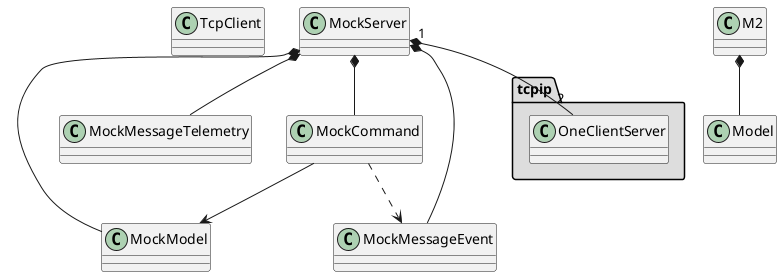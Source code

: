 @startuml
package "tcpip" #DDDDDD {
  class OneClientServer
}

class TcpClient
MockServer "1" *-- "2" OneClientServer
MockServer *-- MockModel
MockServer *-- MockMessageTelemetry
MockServer *-- MockMessageEvent
MockServer *-- MockCommand
MockCommand ..> MockMessageEvent
MockCommand --> MockModel
M2 *-- Model
@enduml
